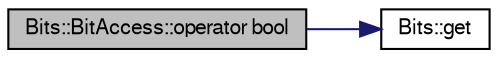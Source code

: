 digraph G
{
  bgcolor="transparent";
  edge [fontname="FreeSans",fontsize="10",labelfontname="FreeSans",labelfontsize="10"];
  node [fontname="FreeSans",fontsize="10",shape=record];
  rankdir=LR;
  Node1 [label="Bits::BitAccess::operator bool",height=0.2,width=0.4,color="black", fillcolor="grey75", style="filled" fontcolor="black"];
  Node1 -> Node2 [color="midnightblue",fontsize="10",style="solid",fontname="FreeSans"];
  Node2 [label="Bits::get",height=0.2,width=0.4,color="black",URL="$structBits.html#aee17e7a1639479bcd5339d5271c4d5dd",tooltip="gets the value of the n-th bit"];
}
